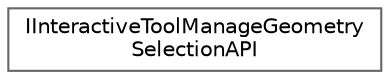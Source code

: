 digraph "Graphical Class Hierarchy"
{
 // INTERACTIVE_SVG=YES
 // LATEX_PDF_SIZE
  bgcolor="transparent";
  edge [fontname=Helvetica,fontsize=10,labelfontname=Helvetica,labelfontsize=10];
  node [fontname=Helvetica,fontsize=10,shape=box,height=0.2,width=0.4];
  rankdir="LR";
  Node0 [id="Node000000",label="IInteractiveToolManageGeometry\lSelectionAPI",height=0.2,width=0.4,color="grey40", fillcolor="white", style="filled",URL="$d5/df4/classIInteractiveToolManageGeometrySelectionAPI.html",tooltip="Provides an API to allow a tool to report how it has affected (updated or invalidated) geometry selec..."];
}
